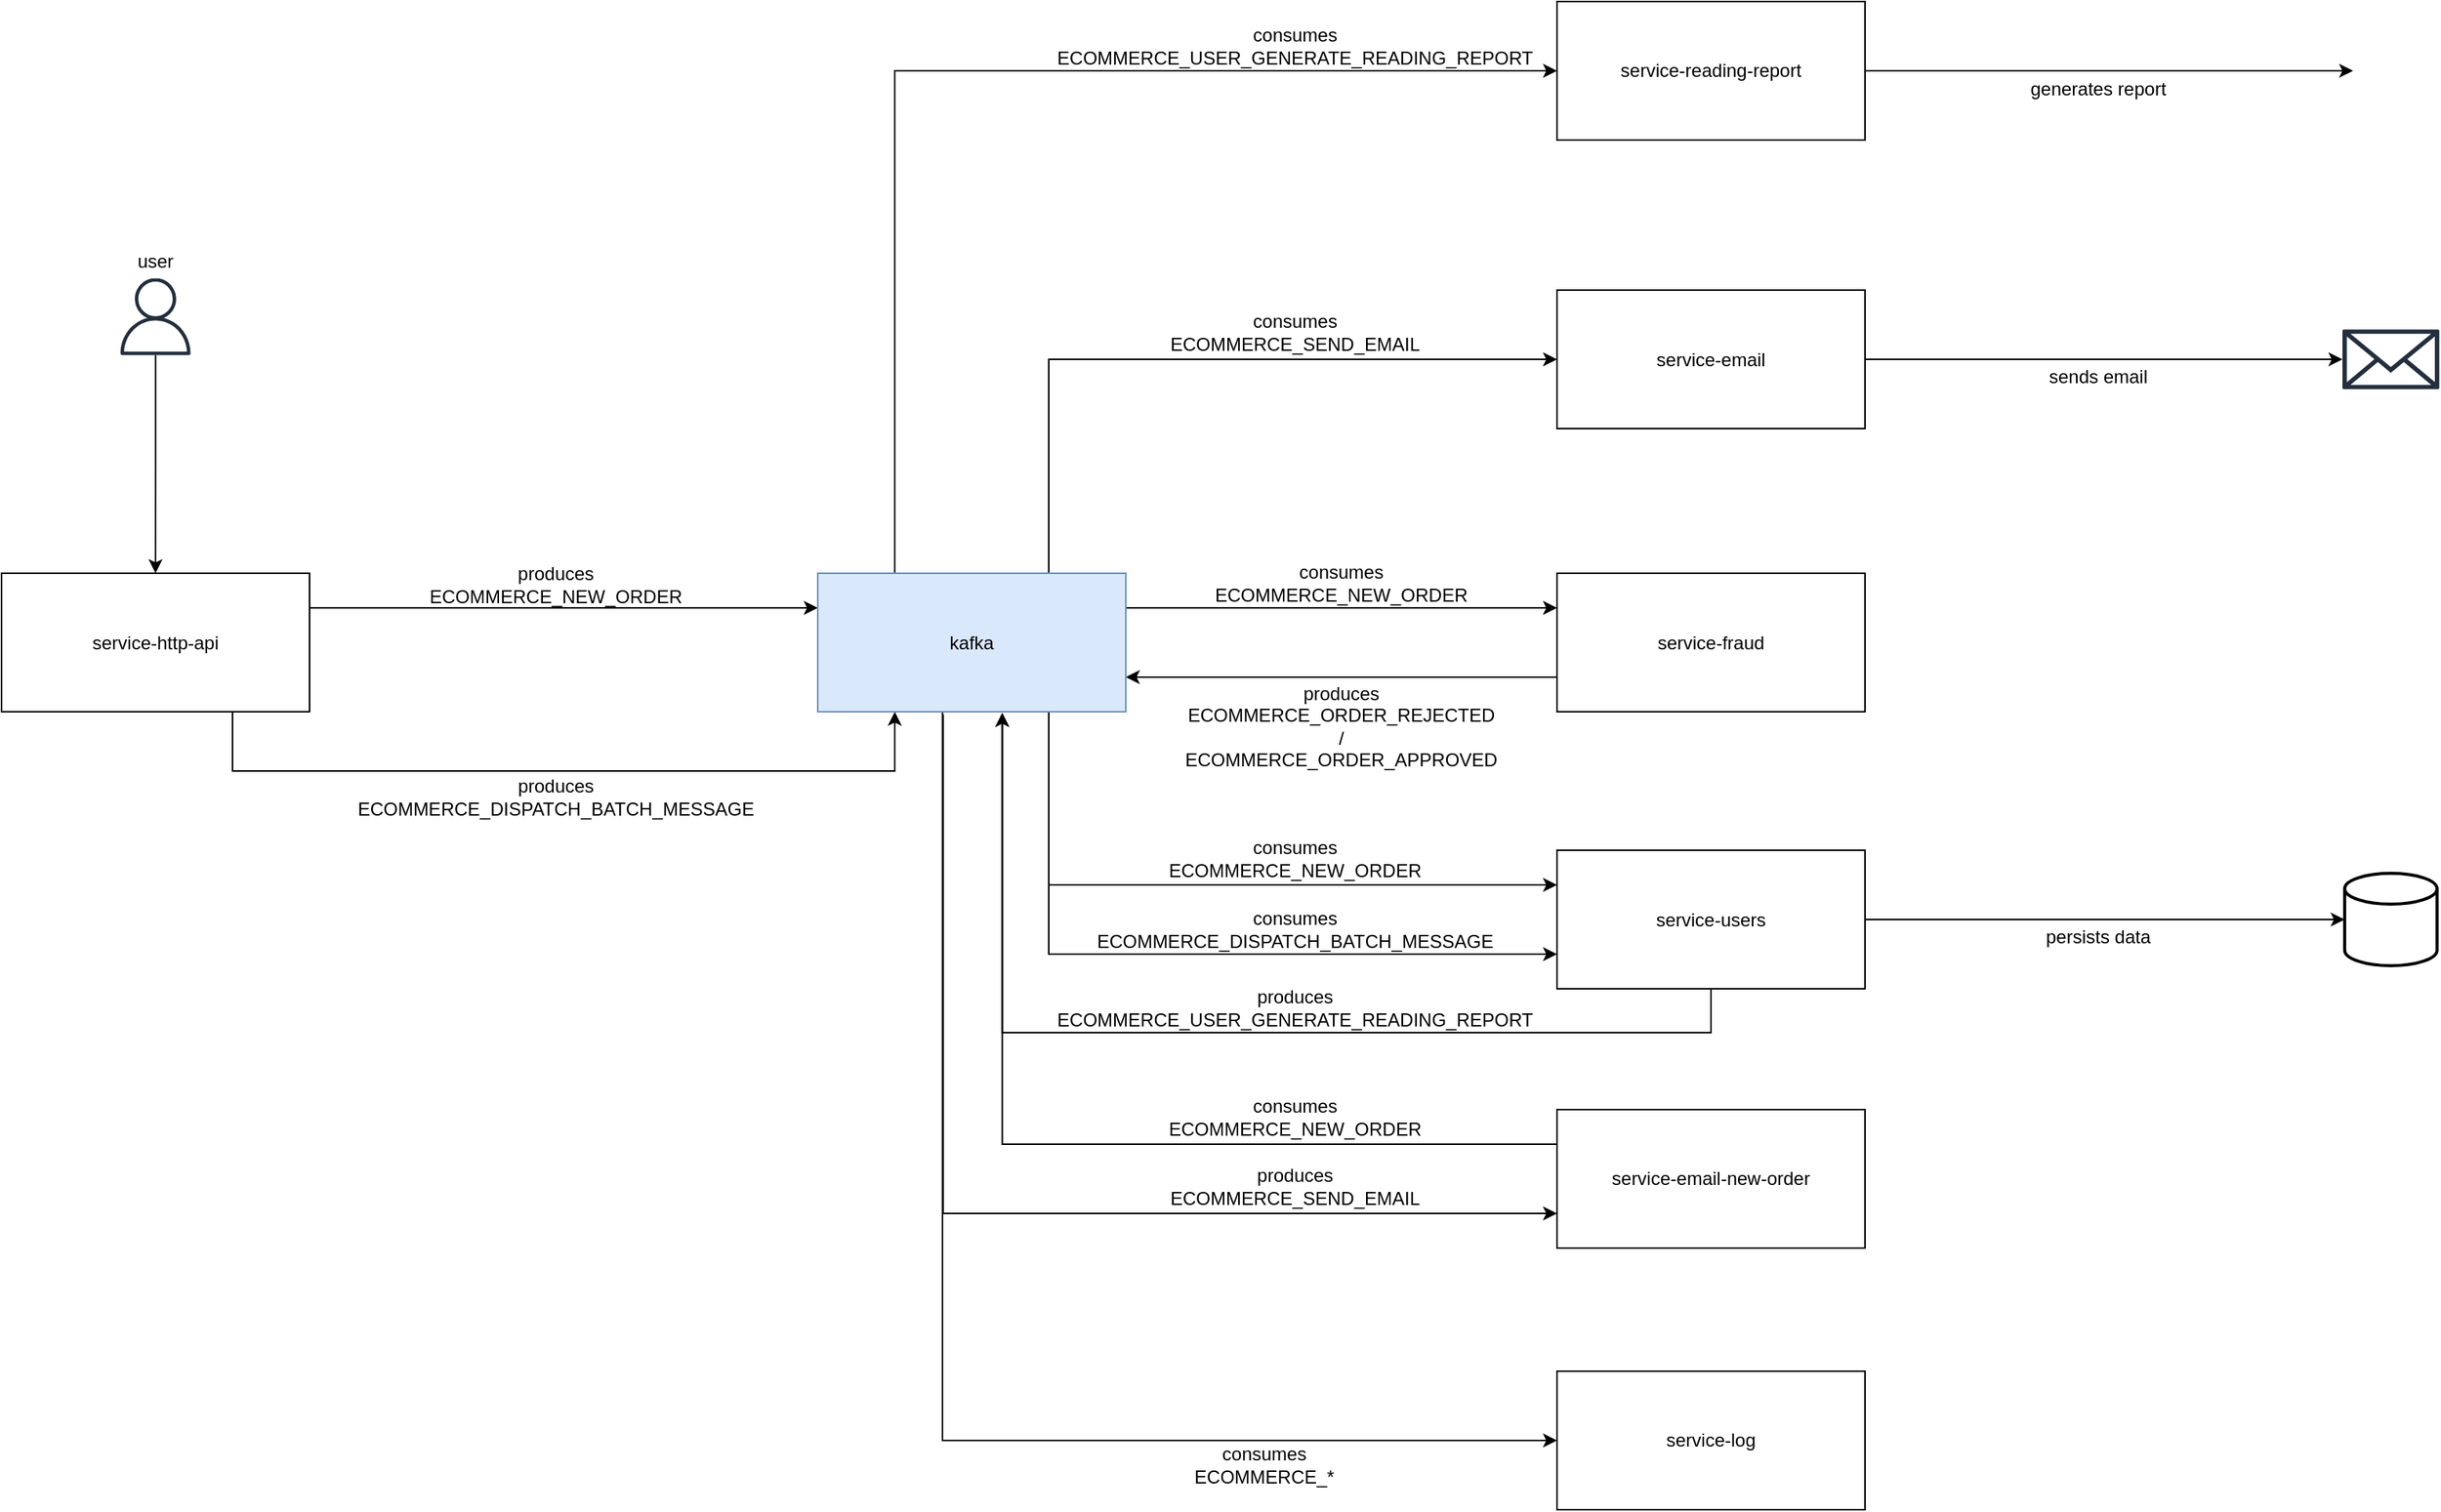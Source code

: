 <mxfile version="20.5.3" type="google"><diagram id="Pag3X0UcdvvkR2R-WhJ_" name="Página-1"><mxGraphModel grid="1" page="1" gridSize="10" guides="1" tooltips="1" connect="1" arrows="1" fold="1" pageScale="1" pageWidth="827" pageHeight="1169" math="0" shadow="0"><root><mxCell id="0"/><mxCell id="1" parent="0"/><mxCell id="jP8yHqmFtmjkAQhmFK7h-1" value="produces&lt;br&gt;ECOMMERCE_NEW_ORDER" style="text;html=1;strokeColor=none;fillColor=default;align=center;verticalAlign=middle;whiteSpace=wrap;rounded=0;" vertex="1" parent="1"><mxGeometry x="300" y="453.5" width="180" height="30" as="geometry"/></mxCell><mxCell id="jP8yHqmFtmjkAQhmFK7h-9" style="edgeStyle=orthogonalEdgeStyle;rounded=0;orthogonalLoop=1;jettySize=auto;html=1;exitX=1;exitY=0.25;exitDx=0;exitDy=0;entryX=0;entryY=0.25;entryDx=0;entryDy=0;" edge="1" parent="1" source="jP8yHqmFtmjkAQhmFK7h-2" target="jP8yHqmFtmjkAQhmFK7h-7"><mxGeometry relative="1" as="geometry"/></mxCell><mxCell id="jP8yHqmFtmjkAQhmFK7h-37" style="edgeStyle=orthogonalEdgeStyle;rounded=0;orthogonalLoop=1;jettySize=auto;html=1;entryX=0.25;entryY=1;entryDx=0;entryDy=0;" edge="1" parent="1" source="jP8yHqmFtmjkAQhmFK7h-2" target="jP8yHqmFtmjkAQhmFK7h-7"><mxGeometry relative="1" as="geometry"><Array as="points"><mxPoint x="180" y="590"/><mxPoint x="610" y="590"/></Array></mxGeometry></mxCell><mxCell id="jP8yHqmFtmjkAQhmFK7h-2" value="service-http-api" style="rounded=0;whiteSpace=wrap;html=1;" vertex="1" parent="1"><mxGeometry x="30" y="461.5" width="200" height="90" as="geometry"/></mxCell><mxCell id="jP8yHqmFtmjkAQhmFK7h-15" style="edgeStyle=orthogonalEdgeStyle;rounded=0;orthogonalLoop=1;jettySize=auto;html=1;" edge="1" parent="1" source="jP8yHqmFtmjkAQhmFK7h-3" target="jP8yHqmFtmjkAQhmFK7h-14"><mxGeometry relative="1" as="geometry"/></mxCell><mxCell id="jP8yHqmFtmjkAQhmFK7h-3" value="service-email" style="rounded=0;whiteSpace=wrap;html=1;" vertex="1" parent="1"><mxGeometry x="1040" y="277.5" width="200" height="90" as="geometry"/></mxCell><mxCell id="jP8yHqmFtmjkAQhmFK7h-24" style="edgeStyle=orthogonalEdgeStyle;rounded=0;orthogonalLoop=1;jettySize=auto;html=1;exitX=0;exitY=0.75;exitDx=0;exitDy=0;entryX=1;entryY=0.75;entryDx=0;entryDy=0;" edge="1" parent="1" source="jP8yHqmFtmjkAQhmFK7h-4" target="jP8yHqmFtmjkAQhmFK7h-7"><mxGeometry relative="1" as="geometry"/></mxCell><mxCell id="jP8yHqmFtmjkAQhmFK7h-4" value="service-fraud" style="rounded=0;whiteSpace=wrap;html=1;" vertex="1" parent="1"><mxGeometry x="1040" y="461.5" width="200" height="90" as="geometry"/></mxCell><mxCell id="jP8yHqmFtmjkAQhmFK7h-5" value="service-log" style="rounded=0;whiteSpace=wrap;html=1;" vertex="1" parent="1"><mxGeometry x="1040" y="980" width="200" height="90" as="geometry"/></mxCell><mxCell id="jP8yHqmFtmjkAQhmFK7h-13" style="edgeStyle=orthogonalEdgeStyle;rounded=0;orthogonalLoop=1;jettySize=auto;html=1;entryX=0;entryY=0.5;entryDx=0;entryDy=0;" edge="1" parent="1" source="jP8yHqmFtmjkAQhmFK7h-7" target="jP8yHqmFtmjkAQhmFK7h-3"><mxGeometry relative="1" as="geometry"><Array as="points"><mxPoint x="710" y="322"/></Array></mxGeometry></mxCell><mxCell id="jP8yHqmFtmjkAQhmFK7h-18" style="edgeStyle=orthogonalEdgeStyle;rounded=0;orthogonalLoop=1;jettySize=auto;html=1;entryX=0;entryY=0.25;entryDx=0;entryDy=0;" edge="1" parent="1" source="jP8yHqmFtmjkAQhmFK7h-7" target="jP8yHqmFtmjkAQhmFK7h-8"><mxGeometry relative="1" as="geometry"><Array as="points"><mxPoint x="710" y="664"/></Array></mxGeometry></mxCell><mxCell id="jP8yHqmFtmjkAQhmFK7h-23" style="edgeStyle=orthogonalEdgeStyle;rounded=0;orthogonalLoop=1;jettySize=auto;html=1;exitX=1;exitY=0.25;exitDx=0;exitDy=0;entryX=0;entryY=0.25;entryDx=0;entryDy=0;" edge="1" parent="1" source="jP8yHqmFtmjkAQhmFK7h-7" target="jP8yHqmFtmjkAQhmFK7h-4"><mxGeometry relative="1" as="geometry"/></mxCell><mxCell id="jP8yHqmFtmjkAQhmFK7h-30" style="edgeStyle=orthogonalEdgeStyle;rounded=0;orthogonalLoop=1;jettySize=auto;html=1;entryX=0;entryY=0.5;entryDx=0;entryDy=0;exitX=0.405;exitY=0.995;exitDx=0;exitDy=0;exitPerimeter=0;" edge="1" parent="1" source="jP8yHqmFtmjkAQhmFK7h-7" target="jP8yHqmFtmjkAQhmFK7h-5"><mxGeometry relative="1" as="geometry"><mxPoint x="650" y="570" as="sourcePoint"/></mxGeometry></mxCell><mxCell id="jP8yHqmFtmjkAQhmFK7h-33" style="edgeStyle=orthogonalEdgeStyle;rounded=0;orthogonalLoop=1;jettySize=auto;html=1;entryX=0;entryY=0.5;entryDx=0;entryDy=0;exitX=0.25;exitY=0;exitDx=0;exitDy=0;" edge="1" parent="1" source="jP8yHqmFtmjkAQhmFK7h-7" target="jP8yHqmFtmjkAQhmFK7h-31"><mxGeometry relative="1" as="geometry"><Array as="points"><mxPoint x="610" y="135"/></Array></mxGeometry></mxCell><mxCell id="jP8yHqmFtmjkAQhmFK7h-39" style="edgeStyle=orthogonalEdgeStyle;rounded=0;orthogonalLoop=1;jettySize=auto;html=1;exitX=0.75;exitY=1;exitDx=0;exitDy=0;entryX=0;entryY=0.75;entryDx=0;entryDy=0;" edge="1" parent="1" source="jP8yHqmFtmjkAQhmFK7h-7" target="jP8yHqmFtmjkAQhmFK7h-8"><mxGeometry relative="1" as="geometry"/></mxCell><mxCell id="GBWLjLf5IS_yUzxhKfR2-2" style="edgeStyle=orthogonalEdgeStyle;rounded=0;orthogonalLoop=1;jettySize=auto;html=1;entryX=0;entryY=0.75;entryDx=0;entryDy=0;exitX=0.407;exitY=1.02;exitDx=0;exitDy=0;exitPerimeter=0;" edge="1" parent="1" source="jP8yHqmFtmjkAQhmFK7h-7" target="GBWLjLf5IS_yUzxhKfR2-1"><mxGeometry relative="1" as="geometry"><Array as="points"><mxPoint x="641" y="878"/></Array></mxGeometry></mxCell><mxCell id="jP8yHqmFtmjkAQhmFK7h-7" value="kafka" style="rounded=0;whiteSpace=wrap;html=1;fillColor=#dae8fc;strokeColor=#6c8ebf;" vertex="1" parent="1"><mxGeometry x="560" y="461.5" width="200" height="90" as="geometry"/></mxCell><mxCell id="jP8yHqmFtmjkAQhmFK7h-20" style="edgeStyle=orthogonalEdgeStyle;rounded=0;orthogonalLoop=1;jettySize=auto;html=1;" edge="1" parent="1" source="jP8yHqmFtmjkAQhmFK7h-8" target="jP8yHqmFtmjkAQhmFK7h-19"><mxGeometry relative="1" as="geometry"/></mxCell><mxCell id="jP8yHqmFtmjkAQhmFK7h-42" style="edgeStyle=orthogonalEdgeStyle;rounded=0;orthogonalLoop=1;jettySize=auto;html=1;entryX=0.599;entryY=1.008;entryDx=0;entryDy=0;entryPerimeter=0;" edge="1" parent="1" source="jP8yHqmFtmjkAQhmFK7h-8" target="jP8yHqmFtmjkAQhmFK7h-7"><mxGeometry relative="1" as="geometry"><mxPoint x="680" y="560" as="targetPoint"/><Array as="points"><mxPoint x="1140" y="760"/><mxPoint x="680" y="760"/></Array></mxGeometry></mxCell><mxCell id="jP8yHqmFtmjkAQhmFK7h-8" value="service-users" style="rounded=0;whiteSpace=wrap;html=1;" vertex="1" parent="1"><mxGeometry x="1040" y="641.5" width="200" height="90" as="geometry"/></mxCell><mxCell id="jP8yHqmFtmjkAQhmFK7h-11" value="produces&lt;br&gt;ECOMMERCE_SEND_EMAIL" style="text;html=1;strokeColor=none;fillColor=default;align=center;verticalAlign=middle;whiteSpace=wrap;rounded=0;" vertex="1" parent="1"><mxGeometry x="780" y="845" width="180" height="30" as="geometry"/></mxCell><mxCell id="jP8yHqmFtmjkAQhmFK7h-12" value="consumes&lt;br&gt;ECOMMERCE_SEND_EMAIL" style="text;html=1;strokeColor=none;fillColor=default;align=center;verticalAlign=middle;whiteSpace=wrap;rounded=0;" vertex="1" parent="1"><mxGeometry x="780" y="289.75" width="180" height="30" as="geometry"/></mxCell><mxCell id="jP8yHqmFtmjkAQhmFK7h-14" value="" style="sketch=0;outlineConnect=0;fontColor=#232F3E;gradientColor=none;fillColor=#232F3D;strokeColor=none;dashed=0;verticalLabelPosition=bottom;verticalAlign=top;align=center;html=1;fontSize=12;fontStyle=0;aspect=fixed;pointerEvents=1;shape=mxgraph.aws4.email_2;" vertex="1" parent="1"><mxGeometry x="1550" y="302.75" width="62.88" height="39.5" as="geometry"/></mxCell><mxCell id="jP8yHqmFtmjkAQhmFK7h-16" value="sends email" style="text;html=1;strokeColor=none;fillColor=default;align=center;verticalAlign=middle;whiteSpace=wrap;rounded=0;" vertex="1" parent="1"><mxGeometry x="1340" y="323.5" width="103" height="21.75" as="geometry"/></mxCell><mxCell id="jP8yHqmFtmjkAQhmFK7h-17" value="consumes&lt;br&gt;ECOMMERCE_NEW_ORDER" style="text;html=1;strokeColor=none;fillColor=default;align=center;verticalAlign=middle;whiteSpace=wrap;rounded=0;" vertex="1" parent="1"><mxGeometry x="780" y="632" width="180" height="30" as="geometry"/></mxCell><mxCell id="jP8yHqmFtmjkAQhmFK7h-19" value="" style="strokeWidth=2;html=1;shape=mxgraph.flowchart.database;whiteSpace=wrap;fillColor=default;" vertex="1" parent="1"><mxGeometry x="1551.44" y="656.5" width="60" height="60" as="geometry"/></mxCell><mxCell id="jP8yHqmFtmjkAQhmFK7h-21" value="persists data" style="text;html=1;strokeColor=none;fillColor=default;align=center;verticalAlign=middle;whiteSpace=wrap;rounded=0;" vertex="1" parent="1"><mxGeometry x="1340" y="687.5" width="103" height="21.75" as="geometry"/></mxCell><mxCell id="jP8yHqmFtmjkAQhmFK7h-22" value="consumes&lt;br&gt;ECOMMERCE_NEW_ORDER" style="text;html=1;strokeColor=none;fillColor=default;align=center;verticalAlign=middle;whiteSpace=wrap;rounded=0;" vertex="1" parent="1"><mxGeometry x="810" y="452.5" width="180" height="30" as="geometry"/></mxCell><mxCell id="jP8yHqmFtmjkAQhmFK7h-25" value="produces&lt;br&gt;ECOMMERCE_ORDER_REJECTED /&lt;br&gt;ECOMMERCE_ORDER_APPROVED" style="text;html=1;strokeColor=none;fillColor=default;align=center;verticalAlign=middle;whiteSpace=wrap;rounded=0;" vertex="1" parent="1"><mxGeometry x="800" y="529.5" width="200" height="62" as="geometry"/></mxCell><mxCell id="jP8yHqmFtmjkAQhmFK7h-27" style="edgeStyle=orthogonalEdgeStyle;rounded=0;orthogonalLoop=1;jettySize=auto;html=1;entryX=0.5;entryY=0;entryDx=0;entryDy=0;" edge="1" parent="1" source="jP8yHqmFtmjkAQhmFK7h-26" target="jP8yHqmFtmjkAQhmFK7h-2"><mxGeometry relative="1" as="geometry"/></mxCell><mxCell id="jP8yHqmFtmjkAQhmFK7h-26" value="" style="sketch=0;outlineConnect=0;fontColor=#232F3E;gradientColor=none;fillColor=#232F3D;strokeColor=none;dashed=0;verticalLabelPosition=bottom;verticalAlign=top;align=center;html=1;fontSize=12;fontStyle=0;aspect=fixed;pointerEvents=1;shape=mxgraph.aws4.user;" vertex="1" parent="1"><mxGeometry x="105" y="269.75" width="50" height="50" as="geometry"/></mxCell><mxCell id="jP8yHqmFtmjkAQhmFK7h-28" value="user" style="text;html=1;strokeColor=none;fillColor=default;align=center;verticalAlign=middle;whiteSpace=wrap;rounded=0;" vertex="1" parent="1"><mxGeometry x="99.25" y="248" width="61.5" height="21.75" as="geometry"/></mxCell><mxCell id="jP8yHqmFtmjkAQhmFK7h-29" value="consumes&lt;br&gt;ECOMMERCE_*" style="text;html=1;strokeColor=none;fillColor=default;align=center;verticalAlign=middle;whiteSpace=wrap;rounded=0;" vertex="1" parent="1"><mxGeometry x="760" y="1026" width="180" height="30" as="geometry"/></mxCell><mxCell id="jP8yHqmFtmjkAQhmFK7h-45" style="edgeStyle=orthogonalEdgeStyle;rounded=0;orthogonalLoop=1;jettySize=auto;html=1;entryX=0;entryY=0.5;entryDx=0;entryDy=0;" edge="1" parent="1" source="jP8yHqmFtmjkAQhmFK7h-31" target="jP8yHqmFtmjkAQhmFK7h-44"><mxGeometry relative="1" as="geometry"/></mxCell><mxCell id="jP8yHqmFtmjkAQhmFK7h-31" value="service-reading-report" style="rounded=0;whiteSpace=wrap;html=1;" vertex="1" parent="1"><mxGeometry x="1040" y="90" width="200" height="90" as="geometry"/></mxCell><mxCell id="jP8yHqmFtmjkAQhmFK7h-32" value="consumes&lt;br&gt;ECOMMERCE_USER_GENERATE_READING_REPORT" style="text;html=1;strokeColor=none;fillColor=default;align=center;verticalAlign=middle;whiteSpace=wrap;rounded=0;" vertex="1" parent="1"><mxGeometry x="780" y="104" width="180" height="30" as="geometry"/></mxCell><mxCell id="jP8yHqmFtmjkAQhmFK7h-38" value="produces&lt;br&gt;ECOMMERCE_DISPATCH_BATCH_MESSAGE" style="text;html=1;strokeColor=none;fillColor=default;align=center;verticalAlign=middle;whiteSpace=wrap;rounded=0;" vertex="1" parent="1"><mxGeometry x="300" y="591.5" width="180" height="30" as="geometry"/></mxCell><mxCell id="jP8yHqmFtmjkAQhmFK7h-40" value="consumes&lt;br&gt;ECOMMERCE_DISPATCH_BATCH_MESSAGE" style="text;html=1;strokeColor=none;fillColor=default;align=center;verticalAlign=middle;whiteSpace=wrap;rounded=0;" vertex="1" parent="1"><mxGeometry x="780" y="678.25" width="180" height="30" as="geometry"/></mxCell><mxCell id="jP8yHqmFtmjkAQhmFK7h-43" value="produces&lt;br&gt;ECOMMERCE_USER_GENERATE_READING_REPORT" style="text;html=1;strokeColor=none;fillColor=default;align=center;verticalAlign=middle;whiteSpace=wrap;rounded=0;" vertex="1" parent="1"><mxGeometry x="780" y="728.5" width="180" height="30" as="geometry"/></mxCell><mxCell id="jP8yHqmFtmjkAQhmFK7h-44" value="" style="shape=image;html=1;verticalAlign=top;verticalLabelPosition=bottom;labelBackgroundColor=#ffffff;imageAspect=0;aspect=fixed;image=https://cdn1.iconfinder.com/data/icons/bootstrap-vol-3/16/filetype-csv-128.png;fillColor=default;" vertex="1" parent="1"><mxGeometry x="1556.94" y="110.5" width="49" height="49" as="geometry"/></mxCell><mxCell id="jP8yHqmFtmjkAQhmFK7h-46" value="generates report" style="text;html=1;strokeColor=none;fillColor=default;align=center;verticalAlign=middle;whiteSpace=wrap;rounded=0;" vertex="1" parent="1"><mxGeometry x="1340" y="135.75" width="103" height="21.75" as="geometry"/></mxCell><mxCell id="GBWLjLf5IS_yUzxhKfR2-4" style="edgeStyle=orthogonalEdgeStyle;rounded=0;orthogonalLoop=1;jettySize=auto;html=1;exitX=0;exitY=0.25;exitDx=0;exitDy=0;entryX=0.599;entryY=1.008;entryDx=0;entryDy=0;entryPerimeter=0;" edge="1" parent="1" source="GBWLjLf5IS_yUzxhKfR2-1" target="jP8yHqmFtmjkAQhmFK7h-7"><mxGeometry relative="1" as="geometry"/></mxCell><mxCell id="GBWLjLf5IS_yUzxhKfR2-1" value="service-email-new-order" style="rounded=0;whiteSpace=wrap;html=1;" vertex="1" parent="1"><mxGeometry x="1040" y="810" width="200" height="90" as="geometry"/></mxCell><mxCell id="GBWLjLf5IS_yUzxhKfR2-3" value="consumes&lt;br&gt;ECOMMERCE_NEW_ORDER" style="text;html=1;strokeColor=none;fillColor=default;align=center;verticalAlign=middle;whiteSpace=wrap;rounded=0;" vertex="1" parent="1"><mxGeometry x="780" y="800" width="180" height="30" as="geometry"/></mxCell></root></mxGraphModel></diagram></mxfile>